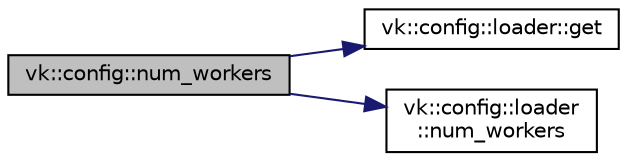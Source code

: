 digraph "vk::config::num_workers"
{
 // LATEX_PDF_SIZE
  edge [fontname="Helvetica",fontsize="10",labelfontname="Helvetica",labelfontsize="10"];
  node [fontname="Helvetica",fontsize="10",shape=record];
  rankdir="LR";
  Node1 [label="vk::config::num_workers",height=0.2,width=0.4,color="black", fillcolor="grey75", style="filled", fontcolor="black",tooltip=" "];
  Node1 -> Node2 [color="midnightblue",fontsize="10",style="solid",fontname="Helvetica"];
  Node2 [label="vk::config::loader::get",height=0.2,width=0.4,color="black", fillcolor="white", style="filled",URL="$classvk_1_1config_1_1loader.html#ab88f12a7485301e7f036f91a8be3a227",tooltip=" "];
  Node1 -> Node3 [color="midnightblue",fontsize="10",style="solid",fontname="Helvetica"];
  Node3 [label="vk::config::loader\l::num_workers",height=0.2,width=0.4,color="black", fillcolor="white", style="filled",URL="$classvk_1_1config_1_1loader.html#ac9e81b4644087df71d017a39b6064e76",tooltip=" "];
}

